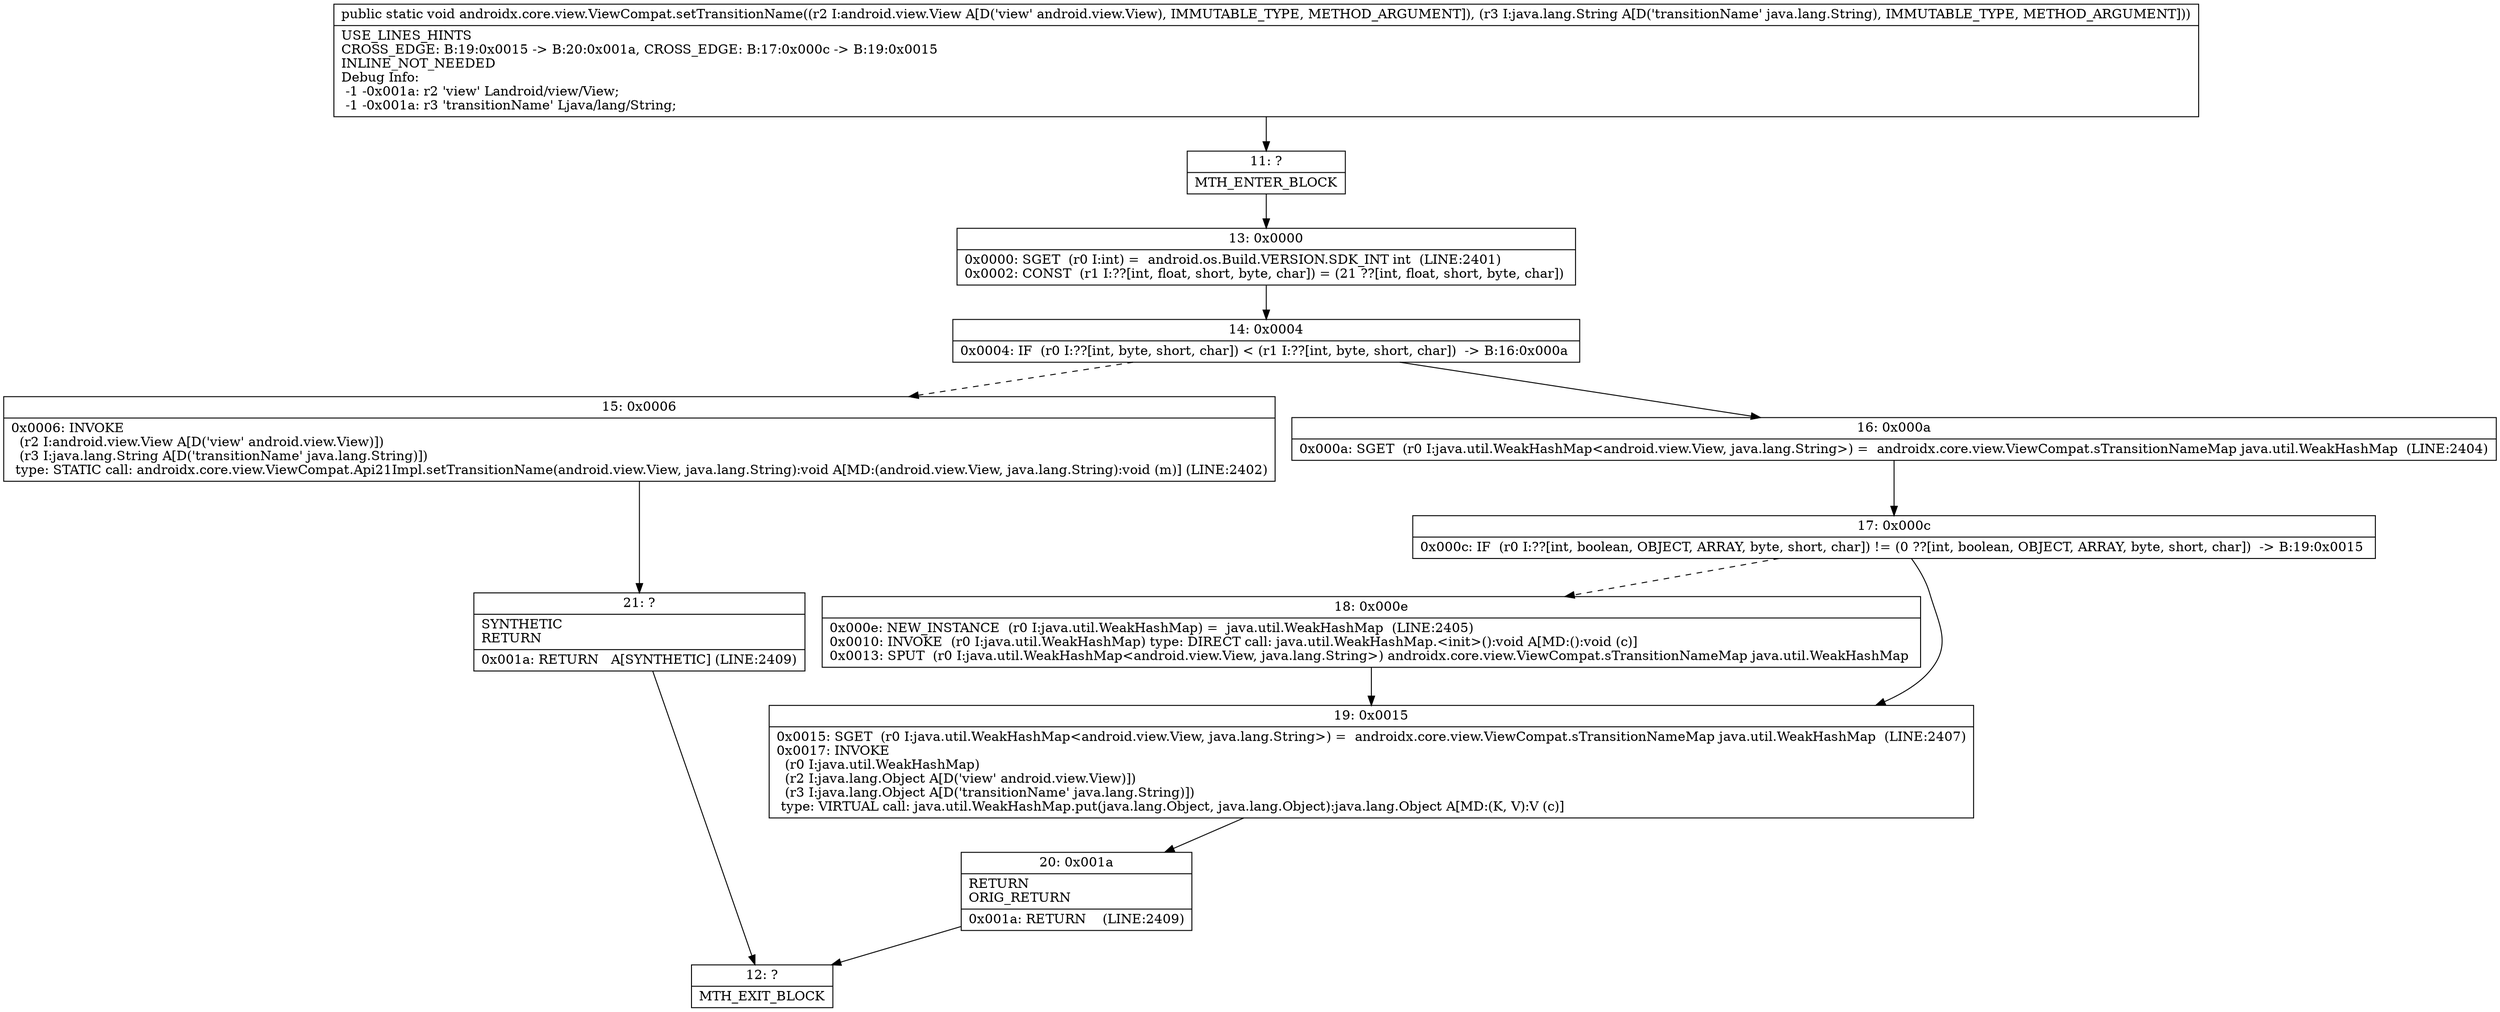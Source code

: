 digraph "CFG forandroidx.core.view.ViewCompat.setTransitionName(Landroid\/view\/View;Ljava\/lang\/String;)V" {
Node_11 [shape=record,label="{11\:\ ?|MTH_ENTER_BLOCK\l}"];
Node_13 [shape=record,label="{13\:\ 0x0000|0x0000: SGET  (r0 I:int) =  android.os.Build.VERSION.SDK_INT int  (LINE:2401)\l0x0002: CONST  (r1 I:??[int, float, short, byte, char]) = (21 ??[int, float, short, byte, char]) \l}"];
Node_14 [shape=record,label="{14\:\ 0x0004|0x0004: IF  (r0 I:??[int, byte, short, char]) \< (r1 I:??[int, byte, short, char])  \-\> B:16:0x000a \l}"];
Node_15 [shape=record,label="{15\:\ 0x0006|0x0006: INVOKE  \l  (r2 I:android.view.View A[D('view' android.view.View)])\l  (r3 I:java.lang.String A[D('transitionName' java.lang.String)])\l type: STATIC call: androidx.core.view.ViewCompat.Api21Impl.setTransitionName(android.view.View, java.lang.String):void A[MD:(android.view.View, java.lang.String):void (m)] (LINE:2402)\l}"];
Node_21 [shape=record,label="{21\:\ ?|SYNTHETIC\lRETURN\l|0x001a: RETURN   A[SYNTHETIC] (LINE:2409)\l}"];
Node_12 [shape=record,label="{12\:\ ?|MTH_EXIT_BLOCK\l}"];
Node_16 [shape=record,label="{16\:\ 0x000a|0x000a: SGET  (r0 I:java.util.WeakHashMap\<android.view.View, java.lang.String\>) =  androidx.core.view.ViewCompat.sTransitionNameMap java.util.WeakHashMap  (LINE:2404)\l}"];
Node_17 [shape=record,label="{17\:\ 0x000c|0x000c: IF  (r0 I:??[int, boolean, OBJECT, ARRAY, byte, short, char]) != (0 ??[int, boolean, OBJECT, ARRAY, byte, short, char])  \-\> B:19:0x0015 \l}"];
Node_18 [shape=record,label="{18\:\ 0x000e|0x000e: NEW_INSTANCE  (r0 I:java.util.WeakHashMap) =  java.util.WeakHashMap  (LINE:2405)\l0x0010: INVOKE  (r0 I:java.util.WeakHashMap) type: DIRECT call: java.util.WeakHashMap.\<init\>():void A[MD:():void (c)]\l0x0013: SPUT  (r0 I:java.util.WeakHashMap\<android.view.View, java.lang.String\>) androidx.core.view.ViewCompat.sTransitionNameMap java.util.WeakHashMap \l}"];
Node_19 [shape=record,label="{19\:\ 0x0015|0x0015: SGET  (r0 I:java.util.WeakHashMap\<android.view.View, java.lang.String\>) =  androidx.core.view.ViewCompat.sTransitionNameMap java.util.WeakHashMap  (LINE:2407)\l0x0017: INVOKE  \l  (r0 I:java.util.WeakHashMap)\l  (r2 I:java.lang.Object A[D('view' android.view.View)])\l  (r3 I:java.lang.Object A[D('transitionName' java.lang.String)])\l type: VIRTUAL call: java.util.WeakHashMap.put(java.lang.Object, java.lang.Object):java.lang.Object A[MD:(K, V):V (c)]\l}"];
Node_20 [shape=record,label="{20\:\ 0x001a|RETURN\lORIG_RETURN\l|0x001a: RETURN    (LINE:2409)\l}"];
MethodNode[shape=record,label="{public static void androidx.core.view.ViewCompat.setTransitionName((r2 I:android.view.View A[D('view' android.view.View), IMMUTABLE_TYPE, METHOD_ARGUMENT]), (r3 I:java.lang.String A[D('transitionName' java.lang.String), IMMUTABLE_TYPE, METHOD_ARGUMENT]))  | USE_LINES_HINTS\lCROSS_EDGE: B:19:0x0015 \-\> B:20:0x001a, CROSS_EDGE: B:17:0x000c \-\> B:19:0x0015\lINLINE_NOT_NEEDED\lDebug Info:\l  \-1 \-0x001a: r2 'view' Landroid\/view\/View;\l  \-1 \-0x001a: r3 'transitionName' Ljava\/lang\/String;\l}"];
MethodNode -> Node_11;Node_11 -> Node_13;
Node_13 -> Node_14;
Node_14 -> Node_15[style=dashed];
Node_14 -> Node_16;
Node_15 -> Node_21;
Node_21 -> Node_12;
Node_16 -> Node_17;
Node_17 -> Node_18[style=dashed];
Node_17 -> Node_19;
Node_18 -> Node_19;
Node_19 -> Node_20;
Node_20 -> Node_12;
}

